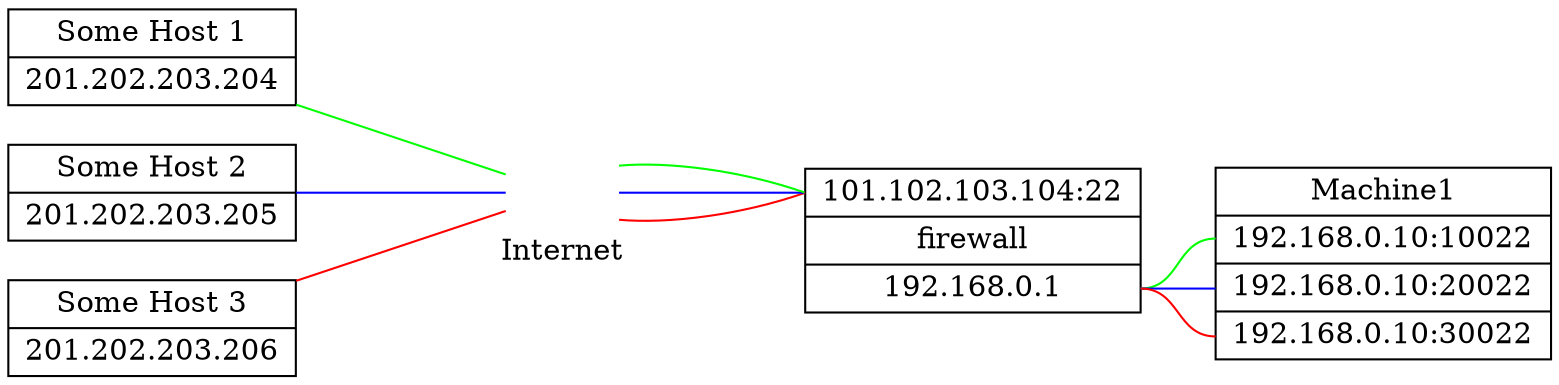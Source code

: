 digraph G {
	compound=true;
	node [shape=record];
	edge [arrowhead=none];
	rankdir="LR";
	ranksep="equally";

	some_host1[label="<f0>Some Host 1|<f1>201.202.203.204"];
	some_host2[label="<f0>Some Host 2|<f1>201.202.203.205"];
	some_host3[label="<f0>Some Host 3|<f1>201.202.203.206"];
	machine1[label="<f0>Machine1|<f1>192.168.0.10:10022|<f2>192.168.0.10:20022|<f3>192.168.0.10:30022"];
	machine4[label="<f0>101.102.103.104:22|<f1>firewall|<f2>192.168.0.1"];
	internet [label="Internet", 
		  shape=none 
		  image="icons/globe.png" 
		  labelloc=b 
		  color="#ffffff"
		  imagescale=true
		  height=1
		  fixedsize=true
		  ];		
	
	
	some_host1 -> internet [color=green]
	some_host2 -> internet [color=blue]
	some_host3 -> internet [color=red]
	internet -> machine4:f0 [color=red]
	internet -> machine4:f0 [color=blue]
	internet -> machine4:f0 [color=green]
	machine4:f2 -> machine1:f1 [color=green]
	machine4:f2 -> machine1:f2 [color=blue]
	machine4:f2 -> machine1:f3 [color=red]
}
